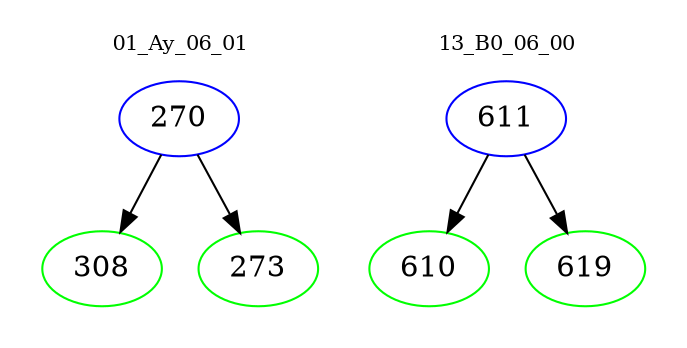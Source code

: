 digraph{
subgraph cluster_0 {
color = white
label = "01_Ay_06_01";
fontsize=10;
T0_270 [label="270", color="blue"]
T0_270 -> T0_308 [color="black"]
T0_308 [label="308", color="green"]
T0_270 -> T0_273 [color="black"]
T0_273 [label="273", color="green"]
}
subgraph cluster_1 {
color = white
label = "13_B0_06_00";
fontsize=10;
T1_611 [label="611", color="blue"]
T1_611 -> T1_610 [color="black"]
T1_610 [label="610", color="green"]
T1_611 -> T1_619 [color="black"]
T1_619 [label="619", color="green"]
}
}
